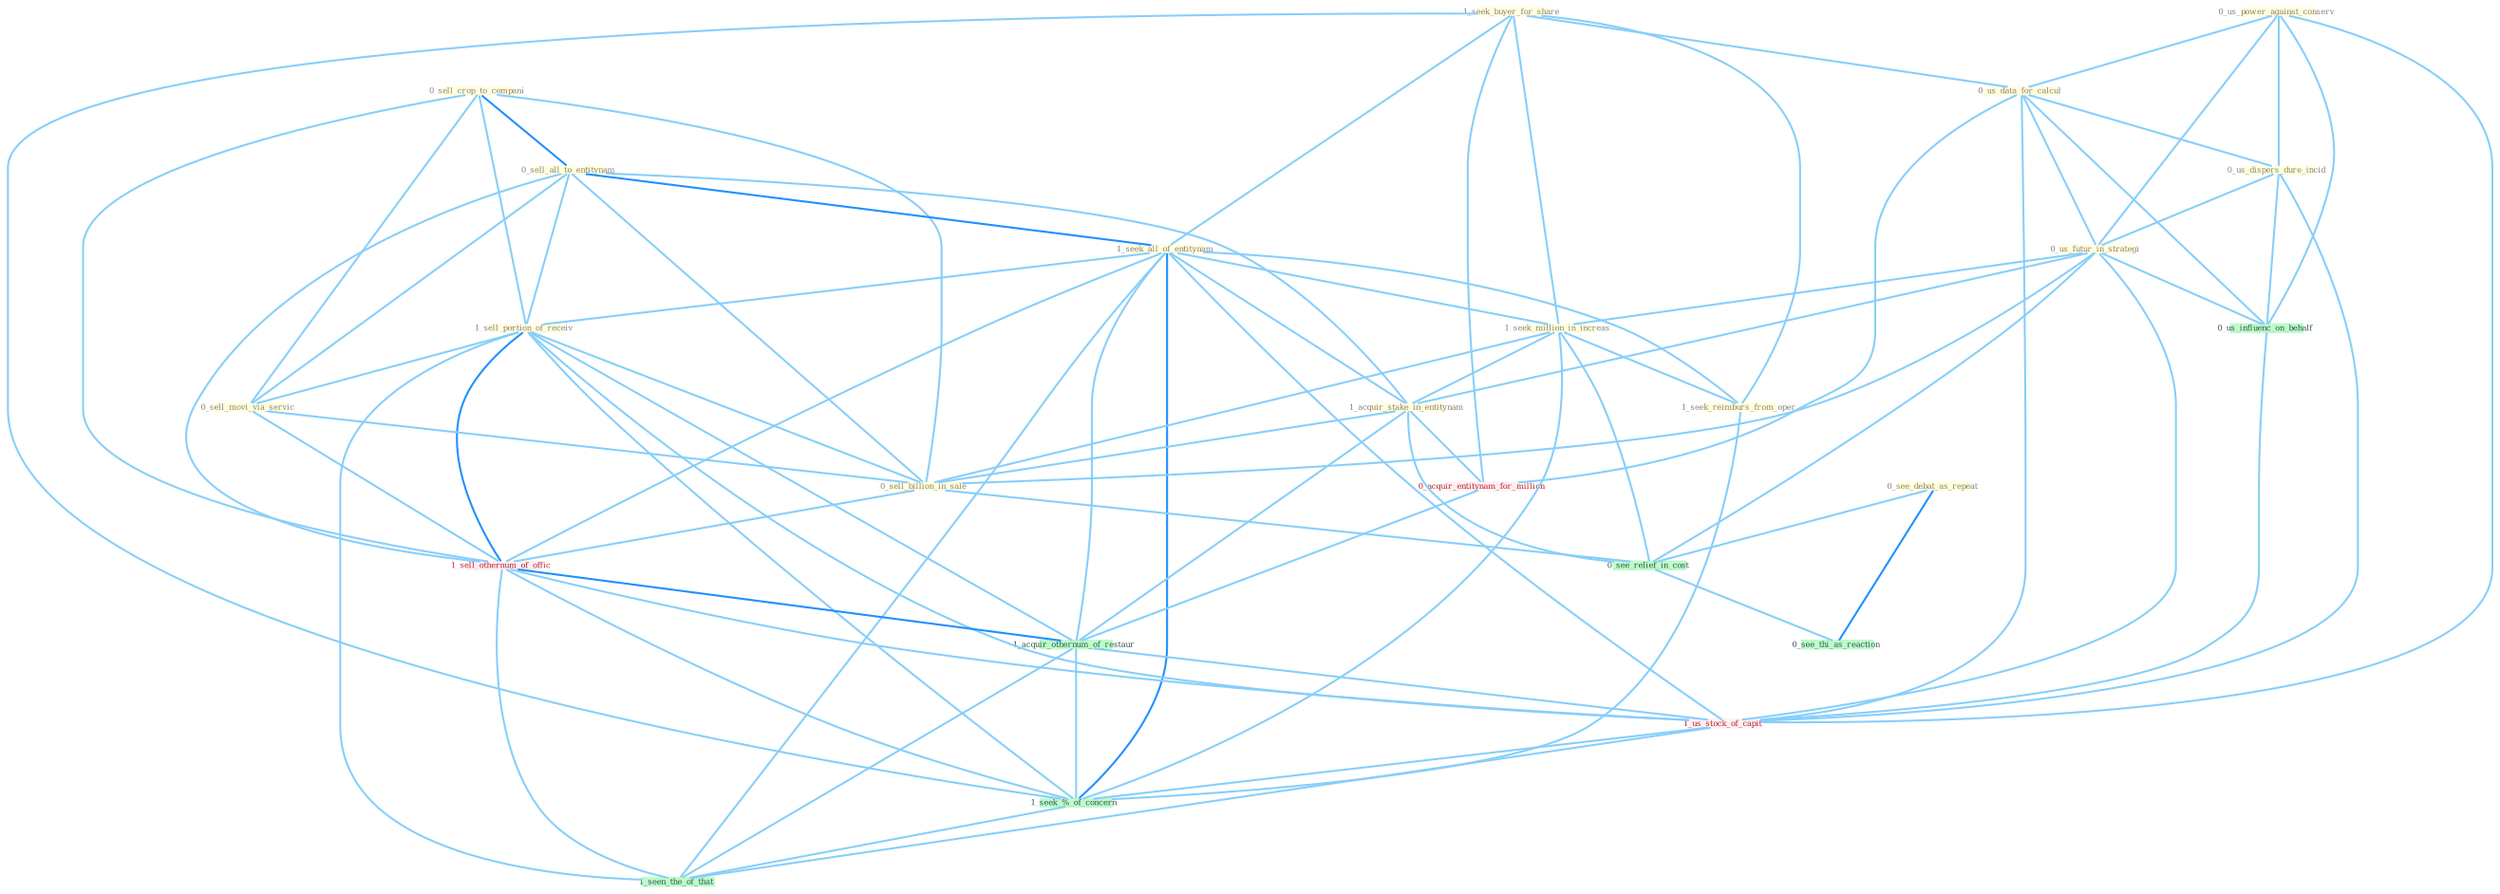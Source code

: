 Graph G{ 
    node
    [shape=polygon,style=filled,width=.5,height=.06,color="#BDFCC9",fixedsize=true,fontsize=4,
    fontcolor="#2f4f4f"];
    {node
    [color="#ffffe0", fontcolor="#8b7d6b"] "0_sell_crop_to_compani " "0_sell_all_to_entitynam " "0_us_power_against_conserv " "1_seek_buyer_for_share " "1_seek_all_of_entitynam " "0_us_data_for_calcul " "0_us_dispers_dure_incid " "0_us_futur_in_strategi " "1_seek_million_in_increas " "1_sell_portion_of_receiv " "1_acquir_stake_in_entitynam " "1_seek_reimburs_from_oper " "0_sell_movi_via_servic " "0_see_debat_as_repeat " "0_sell_billion_in_sale "}
{node [color="#fff0f5", fontcolor="#b22222"] "0_acquir_entitynam_for_million " "1_sell_othernum_of_offic " "1_us_stock_of_capit "}
edge [color="#B0E2FF"];

	"0_sell_crop_to_compani " -- "0_sell_all_to_entitynam " [w="2", color="#1e90ff" , len=0.8];
	"0_sell_crop_to_compani " -- "1_sell_portion_of_receiv " [w="1", color="#87cefa" ];
	"0_sell_crop_to_compani " -- "0_sell_movi_via_servic " [w="1", color="#87cefa" ];
	"0_sell_crop_to_compani " -- "0_sell_billion_in_sale " [w="1", color="#87cefa" ];
	"0_sell_crop_to_compani " -- "1_sell_othernum_of_offic " [w="1", color="#87cefa" ];
	"0_sell_all_to_entitynam " -- "1_seek_all_of_entitynam " [w="2", color="#1e90ff" , len=0.8];
	"0_sell_all_to_entitynam " -- "1_sell_portion_of_receiv " [w="1", color="#87cefa" ];
	"0_sell_all_to_entitynam " -- "1_acquir_stake_in_entitynam " [w="1", color="#87cefa" ];
	"0_sell_all_to_entitynam " -- "0_sell_movi_via_servic " [w="1", color="#87cefa" ];
	"0_sell_all_to_entitynam " -- "0_sell_billion_in_sale " [w="1", color="#87cefa" ];
	"0_sell_all_to_entitynam " -- "1_sell_othernum_of_offic " [w="1", color="#87cefa" ];
	"0_us_power_against_conserv " -- "0_us_data_for_calcul " [w="1", color="#87cefa" ];
	"0_us_power_against_conserv " -- "0_us_dispers_dure_incid " [w="1", color="#87cefa" ];
	"0_us_power_against_conserv " -- "0_us_futur_in_strategi " [w="1", color="#87cefa" ];
	"0_us_power_against_conserv " -- "0_us_influenc_on_behalf " [w="1", color="#87cefa" ];
	"0_us_power_against_conserv " -- "1_us_stock_of_capit " [w="1", color="#87cefa" ];
	"1_seek_buyer_for_share " -- "1_seek_all_of_entitynam " [w="1", color="#87cefa" ];
	"1_seek_buyer_for_share " -- "0_us_data_for_calcul " [w="1", color="#87cefa" ];
	"1_seek_buyer_for_share " -- "1_seek_million_in_increas " [w="1", color="#87cefa" ];
	"1_seek_buyer_for_share " -- "1_seek_reimburs_from_oper " [w="1", color="#87cefa" ];
	"1_seek_buyer_for_share " -- "0_acquir_entitynam_for_million " [w="1", color="#87cefa" ];
	"1_seek_buyer_for_share " -- "1_seek_%_of_concern " [w="1", color="#87cefa" ];
	"1_seek_all_of_entitynam " -- "1_seek_million_in_increas " [w="1", color="#87cefa" ];
	"1_seek_all_of_entitynam " -- "1_sell_portion_of_receiv " [w="1", color="#87cefa" ];
	"1_seek_all_of_entitynam " -- "1_acquir_stake_in_entitynam " [w="1", color="#87cefa" ];
	"1_seek_all_of_entitynam " -- "1_seek_reimburs_from_oper " [w="1", color="#87cefa" ];
	"1_seek_all_of_entitynam " -- "1_sell_othernum_of_offic " [w="1", color="#87cefa" ];
	"1_seek_all_of_entitynam " -- "1_acquir_othernum_of_restaur " [w="1", color="#87cefa" ];
	"1_seek_all_of_entitynam " -- "1_us_stock_of_capit " [w="1", color="#87cefa" ];
	"1_seek_all_of_entitynam " -- "1_seek_%_of_concern " [w="2", color="#1e90ff" , len=0.8];
	"1_seek_all_of_entitynam " -- "1_seen_the_of_that " [w="1", color="#87cefa" ];
	"0_us_data_for_calcul " -- "0_us_dispers_dure_incid " [w="1", color="#87cefa" ];
	"0_us_data_for_calcul " -- "0_us_futur_in_strategi " [w="1", color="#87cefa" ];
	"0_us_data_for_calcul " -- "0_acquir_entitynam_for_million " [w="1", color="#87cefa" ];
	"0_us_data_for_calcul " -- "0_us_influenc_on_behalf " [w="1", color="#87cefa" ];
	"0_us_data_for_calcul " -- "1_us_stock_of_capit " [w="1", color="#87cefa" ];
	"0_us_dispers_dure_incid " -- "0_us_futur_in_strategi " [w="1", color="#87cefa" ];
	"0_us_dispers_dure_incid " -- "0_us_influenc_on_behalf " [w="1", color="#87cefa" ];
	"0_us_dispers_dure_incid " -- "1_us_stock_of_capit " [w="1", color="#87cefa" ];
	"0_us_futur_in_strategi " -- "1_seek_million_in_increas " [w="1", color="#87cefa" ];
	"0_us_futur_in_strategi " -- "1_acquir_stake_in_entitynam " [w="1", color="#87cefa" ];
	"0_us_futur_in_strategi " -- "0_sell_billion_in_sale " [w="1", color="#87cefa" ];
	"0_us_futur_in_strategi " -- "0_us_influenc_on_behalf " [w="1", color="#87cefa" ];
	"0_us_futur_in_strategi " -- "0_see_relief_in_cost " [w="1", color="#87cefa" ];
	"0_us_futur_in_strategi " -- "1_us_stock_of_capit " [w="1", color="#87cefa" ];
	"1_seek_million_in_increas " -- "1_acquir_stake_in_entitynam " [w="1", color="#87cefa" ];
	"1_seek_million_in_increas " -- "1_seek_reimburs_from_oper " [w="1", color="#87cefa" ];
	"1_seek_million_in_increas " -- "0_sell_billion_in_sale " [w="1", color="#87cefa" ];
	"1_seek_million_in_increas " -- "0_see_relief_in_cost " [w="1", color="#87cefa" ];
	"1_seek_million_in_increas " -- "1_seek_%_of_concern " [w="1", color="#87cefa" ];
	"1_sell_portion_of_receiv " -- "0_sell_movi_via_servic " [w="1", color="#87cefa" ];
	"1_sell_portion_of_receiv " -- "0_sell_billion_in_sale " [w="1", color="#87cefa" ];
	"1_sell_portion_of_receiv " -- "1_sell_othernum_of_offic " [w="2", color="#1e90ff" , len=0.8];
	"1_sell_portion_of_receiv " -- "1_acquir_othernum_of_restaur " [w="1", color="#87cefa" ];
	"1_sell_portion_of_receiv " -- "1_us_stock_of_capit " [w="1", color="#87cefa" ];
	"1_sell_portion_of_receiv " -- "1_seek_%_of_concern " [w="1", color="#87cefa" ];
	"1_sell_portion_of_receiv " -- "1_seen_the_of_that " [w="1", color="#87cefa" ];
	"1_acquir_stake_in_entitynam " -- "0_sell_billion_in_sale " [w="1", color="#87cefa" ];
	"1_acquir_stake_in_entitynam " -- "0_acquir_entitynam_for_million " [w="1", color="#87cefa" ];
	"1_acquir_stake_in_entitynam " -- "0_see_relief_in_cost " [w="1", color="#87cefa" ];
	"1_acquir_stake_in_entitynam " -- "1_acquir_othernum_of_restaur " [w="1", color="#87cefa" ];
	"1_seek_reimburs_from_oper " -- "1_seek_%_of_concern " [w="1", color="#87cefa" ];
	"0_sell_movi_via_servic " -- "0_sell_billion_in_sale " [w="1", color="#87cefa" ];
	"0_sell_movi_via_servic " -- "1_sell_othernum_of_offic " [w="1", color="#87cefa" ];
	"0_see_debat_as_repeat " -- "0_see_relief_in_cost " [w="1", color="#87cefa" ];
	"0_see_debat_as_repeat " -- "0_see_thi_as_reaction " [w="2", color="#1e90ff" , len=0.8];
	"0_sell_billion_in_sale " -- "1_sell_othernum_of_offic " [w="1", color="#87cefa" ];
	"0_sell_billion_in_sale " -- "0_see_relief_in_cost " [w="1", color="#87cefa" ];
	"0_acquir_entitynam_for_million " -- "1_acquir_othernum_of_restaur " [w="1", color="#87cefa" ];
	"1_sell_othernum_of_offic " -- "1_acquir_othernum_of_restaur " [w="2", color="#1e90ff" , len=0.8];
	"1_sell_othernum_of_offic " -- "1_us_stock_of_capit " [w="1", color="#87cefa" ];
	"1_sell_othernum_of_offic " -- "1_seek_%_of_concern " [w="1", color="#87cefa" ];
	"1_sell_othernum_of_offic " -- "1_seen_the_of_that " [w="1", color="#87cefa" ];
	"0_us_influenc_on_behalf " -- "1_us_stock_of_capit " [w="1", color="#87cefa" ];
	"0_see_relief_in_cost " -- "0_see_thi_as_reaction " [w="1", color="#87cefa" ];
	"1_acquir_othernum_of_restaur " -- "1_us_stock_of_capit " [w="1", color="#87cefa" ];
	"1_acquir_othernum_of_restaur " -- "1_seek_%_of_concern " [w="1", color="#87cefa" ];
	"1_acquir_othernum_of_restaur " -- "1_seen_the_of_that " [w="1", color="#87cefa" ];
	"1_us_stock_of_capit " -- "1_seek_%_of_concern " [w="1", color="#87cefa" ];
	"1_us_stock_of_capit " -- "1_seen_the_of_that " [w="1", color="#87cefa" ];
	"1_seek_%_of_concern " -- "1_seen_the_of_that " [w="1", color="#87cefa" ];
}